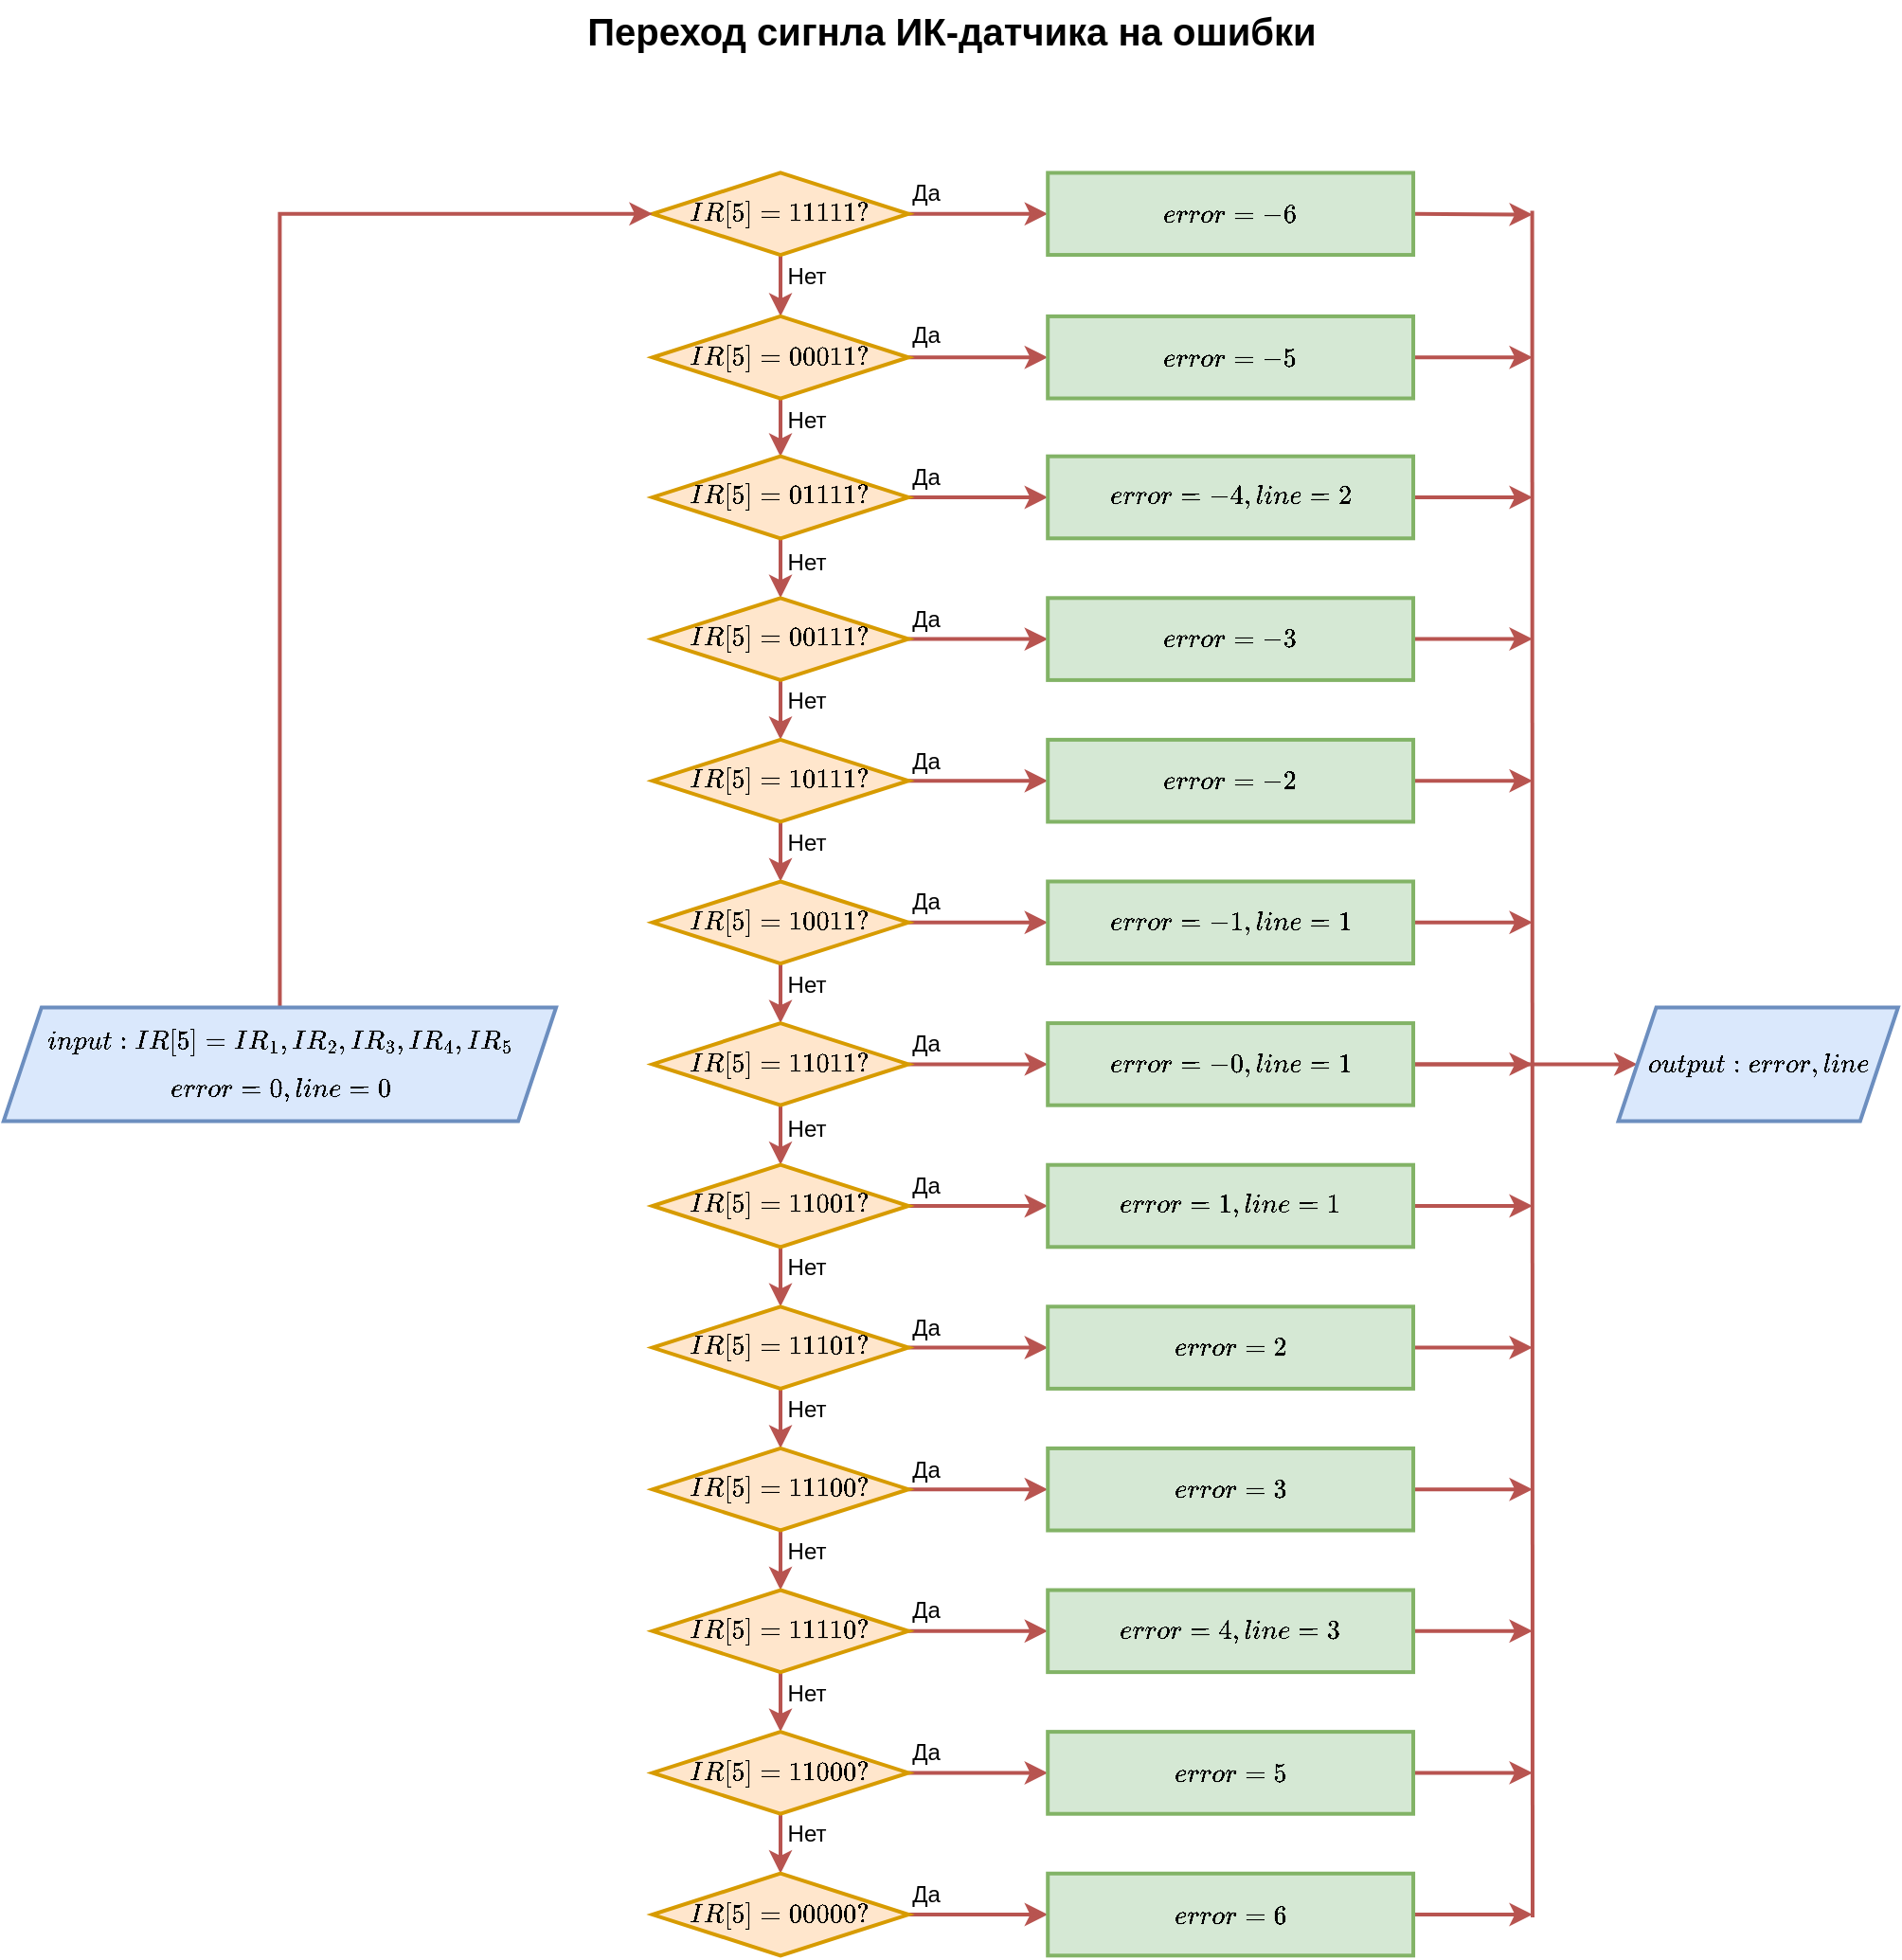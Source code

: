 <mxfile version="21.1.2" type="device">
  <diagram name="Page-1" id="Cj-V_x_v1ogrPbI0qBQC">
    <mxGraphModel dx="1337" dy="768" grid="1" gridSize="3.937" guides="1" tooltips="1" connect="1" arrows="1" fold="1" page="1" pageScale="1" pageWidth="1169" pageHeight="1654" background="none" math="1" shadow="0">
      <root>
        <mxCell id="0" />
        <mxCell id="1" parent="0" />
        <mxCell id="ucsHSLPVd7NUe8TGbWq1-5" value="Переход сигнла ИК-датчика на ошибки" style="text;html=1;strokeColor=none;fillColor=none;align=center;verticalAlign=middle;whiteSpace=wrap;rounded=0;fontSize=20;fontStyle=1" vertex="1" parent="1">
          <mxGeometry x="338.58" y="82.68" width="457" height="30" as="geometry" />
        </mxCell>
        <mxCell id="ucsHSLPVd7NUe8TGbWq1-34" style="edgeStyle=none;rounded=0;orthogonalLoop=1;jettySize=auto;html=1;exitX=1;exitY=0.5;exitDx=0;exitDy=0;entryX=0;entryY=0.5;entryDx=0;entryDy=0;strokeWidth=2;fillColor=#f8cecc;strokeColor=#b85450;" edge="1" parent="1" source="ucsHSLPVd7NUe8TGbWq1-6" target="ucsHSLPVd7NUe8TGbWq1-20">
          <mxGeometry relative="1" as="geometry" />
        </mxCell>
        <mxCell id="ucsHSLPVd7NUe8TGbWq1-65" style="edgeStyle=orthogonalEdgeStyle;rounded=0;orthogonalLoop=1;jettySize=auto;html=1;exitX=0.5;exitY=1;exitDx=0;exitDy=0;entryX=0.5;entryY=0;entryDx=0;entryDy=0;strokeWidth=2;fillColor=#f8cecc;strokeColor=#b85450;" edge="1" parent="1" source="ucsHSLPVd7NUe8TGbWq1-6" target="ucsHSLPVd7NUe8TGbWq1-7">
          <mxGeometry relative="1" as="geometry" />
        </mxCell>
        <mxCell id="ucsHSLPVd7NUe8TGbWq1-6" value="$$IR[5]=11111?$$" style="rhombus;whiteSpace=wrap;html=1;strokeWidth=2;fillColor=#ffe6cc;strokeColor=#d79b00;" vertex="1" parent="1">
          <mxGeometry x="409.45" y="173.23" width="135.12" height="43.3" as="geometry" />
        </mxCell>
        <mxCell id="ucsHSLPVd7NUe8TGbWq1-35" style="edgeStyle=none;rounded=0;orthogonalLoop=1;jettySize=auto;html=1;exitX=1;exitY=0.5;exitDx=0;exitDy=0;entryX=0;entryY=0.5;entryDx=0;entryDy=0;strokeWidth=2;fillColor=#f8cecc;strokeColor=#b85450;" edge="1" parent="1" source="ucsHSLPVd7NUe8TGbWq1-7" target="ucsHSLPVd7NUe8TGbWq1-21">
          <mxGeometry relative="1" as="geometry" />
        </mxCell>
        <mxCell id="ucsHSLPVd7NUe8TGbWq1-66" style="edgeStyle=orthogonalEdgeStyle;rounded=0;orthogonalLoop=1;jettySize=auto;html=1;exitX=0.5;exitY=1;exitDx=0;exitDy=0;strokeWidth=2;fillColor=#f8cecc;strokeColor=#b85450;" edge="1" parent="1" source="ucsHSLPVd7NUe8TGbWq1-7">
          <mxGeometry relative="1" as="geometry">
            <mxPoint x="477" y="323" as="targetPoint" />
          </mxGeometry>
        </mxCell>
        <mxCell id="ucsHSLPVd7NUe8TGbWq1-7" value="$$IR[5]=00011?$$" style="rhombus;whiteSpace=wrap;html=1;strokeWidth=2;fillColor=#ffe6cc;strokeColor=#d79b00;" vertex="1" parent="1">
          <mxGeometry x="409.45" y="248.97" width="135.12" height="43.3" as="geometry" />
        </mxCell>
        <mxCell id="ucsHSLPVd7NUe8TGbWq1-36" style="edgeStyle=none;rounded=0;orthogonalLoop=1;jettySize=auto;html=1;exitX=1;exitY=0.5;exitDx=0;exitDy=0;entryX=0;entryY=0.5;entryDx=0;entryDy=0;strokeWidth=2;fillColor=#f8cecc;strokeColor=#b85450;" edge="1" parent="1" source="ucsHSLPVd7NUe8TGbWq1-8" target="ucsHSLPVd7NUe8TGbWq1-22">
          <mxGeometry relative="1" as="geometry" />
        </mxCell>
        <mxCell id="ucsHSLPVd7NUe8TGbWq1-67" style="edgeStyle=orthogonalEdgeStyle;rounded=0;orthogonalLoop=1;jettySize=auto;html=1;exitX=0.5;exitY=1;exitDx=0;exitDy=0;entryX=0.5;entryY=0;entryDx=0;entryDy=0;strokeWidth=2;fillColor=#f8cecc;strokeColor=#b85450;" edge="1" parent="1" source="ucsHSLPVd7NUe8TGbWq1-8" target="ucsHSLPVd7NUe8TGbWq1-9">
          <mxGeometry relative="1" as="geometry" />
        </mxCell>
        <mxCell id="ucsHSLPVd7NUe8TGbWq1-8" value="$$IR[5]=01111?$$" style="rhombus;whiteSpace=wrap;html=1;strokeWidth=2;fillColor=#ffe6cc;strokeColor=#d79b00;" vertex="1" parent="1">
          <mxGeometry x="409.45" y="322.83" width="135.12" height="43.31" as="geometry" />
        </mxCell>
        <mxCell id="ucsHSLPVd7NUe8TGbWq1-37" style="edgeStyle=none;rounded=0;orthogonalLoop=1;jettySize=auto;html=1;exitX=1;exitY=0.5;exitDx=0;exitDy=0;entryX=0;entryY=0.5;entryDx=0;entryDy=0;strokeWidth=2;fillColor=#f8cecc;strokeColor=#b85450;" edge="1" parent="1" source="ucsHSLPVd7NUe8TGbWq1-9" target="ucsHSLPVd7NUe8TGbWq1-23">
          <mxGeometry relative="1" as="geometry" />
        </mxCell>
        <mxCell id="ucsHSLPVd7NUe8TGbWq1-68" style="edgeStyle=orthogonalEdgeStyle;rounded=0;orthogonalLoop=1;jettySize=auto;html=1;exitX=0.5;exitY=1;exitDx=0;exitDy=0;entryX=0.5;entryY=0;entryDx=0;entryDy=0;strokeWidth=2;fillColor=#f8cecc;strokeColor=#b85450;" edge="1" parent="1" source="ucsHSLPVd7NUe8TGbWq1-9" target="ucsHSLPVd7NUe8TGbWq1-10">
          <mxGeometry relative="1" as="geometry" />
        </mxCell>
        <mxCell id="ucsHSLPVd7NUe8TGbWq1-9" value="$$IR[5]=00111?$$" style="rhombus;whiteSpace=wrap;html=1;strokeWidth=2;fillColor=#ffe6cc;strokeColor=#d79b00;" vertex="1" parent="1">
          <mxGeometry x="409.45" y="397.64" width="135.12" height="43.31" as="geometry" />
        </mxCell>
        <mxCell id="ucsHSLPVd7NUe8TGbWq1-38" style="edgeStyle=none;rounded=0;orthogonalLoop=1;jettySize=auto;html=1;exitX=1;exitY=0.5;exitDx=0;exitDy=0;entryX=0;entryY=0.5;entryDx=0;entryDy=0;strokeWidth=2;fillColor=#f8cecc;strokeColor=#b85450;" edge="1" parent="1" source="ucsHSLPVd7NUe8TGbWq1-10" target="ucsHSLPVd7NUe8TGbWq1-24">
          <mxGeometry relative="1" as="geometry" />
        </mxCell>
        <mxCell id="ucsHSLPVd7NUe8TGbWq1-69" style="edgeStyle=orthogonalEdgeStyle;rounded=0;orthogonalLoop=1;jettySize=auto;html=1;exitX=0.5;exitY=1;exitDx=0;exitDy=0;entryX=0.5;entryY=0;entryDx=0;entryDy=0;strokeWidth=2;fillColor=#f8cecc;strokeColor=#b85450;" edge="1" parent="1" source="ucsHSLPVd7NUe8TGbWq1-10" target="ucsHSLPVd7NUe8TGbWq1-11">
          <mxGeometry relative="1" as="geometry" />
        </mxCell>
        <mxCell id="ucsHSLPVd7NUe8TGbWq1-10" value="$$IR[5]=10111?$$" style="rhombus;whiteSpace=wrap;html=1;strokeWidth=2;fillColor=#ffe6cc;strokeColor=#d79b00;" vertex="1" parent="1">
          <mxGeometry x="409.45" y="472.43" width="135.12" height="43.31" as="geometry" />
        </mxCell>
        <mxCell id="ucsHSLPVd7NUe8TGbWq1-39" style="edgeStyle=none;rounded=0;orthogonalLoop=1;jettySize=auto;html=1;exitX=1;exitY=0.5;exitDx=0;exitDy=0;entryX=0;entryY=0.5;entryDx=0;entryDy=0;strokeWidth=2;fillColor=#f8cecc;strokeColor=#b85450;" edge="1" parent="1" source="ucsHSLPVd7NUe8TGbWq1-11" target="ucsHSLPVd7NUe8TGbWq1-25">
          <mxGeometry relative="1" as="geometry" />
        </mxCell>
        <mxCell id="ucsHSLPVd7NUe8TGbWq1-70" style="edgeStyle=orthogonalEdgeStyle;rounded=0;orthogonalLoop=1;jettySize=auto;html=1;exitX=0.5;exitY=1;exitDx=0;exitDy=0;entryX=0.5;entryY=0;entryDx=0;entryDy=0;strokeWidth=2;fillColor=#f8cecc;strokeColor=#b85450;" edge="1" parent="1" source="ucsHSLPVd7NUe8TGbWq1-11" target="ucsHSLPVd7NUe8TGbWq1-13">
          <mxGeometry relative="1" as="geometry" />
        </mxCell>
        <mxCell id="ucsHSLPVd7NUe8TGbWq1-11" value="$$IR[5]=10011?$$" style="rhombus;whiteSpace=wrap;html=1;strokeWidth=2;fillColor=#ffe6cc;strokeColor=#d79b00;" vertex="1" parent="1">
          <mxGeometry x="409.45" y="547.24" width="135.12" height="43.3" as="geometry" />
        </mxCell>
        <mxCell id="ucsHSLPVd7NUe8TGbWq1-64" style="edgeStyle=orthogonalEdgeStyle;rounded=0;orthogonalLoop=1;jettySize=auto;html=1;exitX=0.5;exitY=0;exitDx=0;exitDy=0;entryX=0;entryY=0.5;entryDx=0;entryDy=0;strokeWidth=2;fillColor=#f8cecc;strokeColor=#b85450;" edge="1" parent="1" source="ucsHSLPVd7NUe8TGbWq1-12" target="ucsHSLPVd7NUe8TGbWq1-6">
          <mxGeometry relative="1" as="geometry" />
        </mxCell>
        <mxCell id="ucsHSLPVd7NUe8TGbWq1-12" value="&lt;p style=&quot;line-height: 100%;&quot;&gt;$$input:IR[5]={{IR_1,IR_2,IR_3,IR_4,IR_5}}$$$$error=0,line=0$$&lt;/p&gt;" style="shape=parallelogram;perimeter=parallelogramPerimeter;whiteSpace=wrap;html=1;fixedSize=1;fillColor=#dae8fc;strokeColor=#6c8ebf;strokeWidth=2;" vertex="1" parent="1">
          <mxGeometry x="66.93" y="613.69" width="291.61" height="60" as="geometry" />
        </mxCell>
        <mxCell id="ucsHSLPVd7NUe8TGbWq1-40" style="edgeStyle=none;rounded=0;orthogonalLoop=1;jettySize=auto;html=1;exitX=1;exitY=0.5;exitDx=0;exitDy=0;entryX=0;entryY=0.5;entryDx=0;entryDy=0;strokeWidth=2;fillColor=#f8cecc;strokeColor=#b85450;" edge="1" parent="1" source="ucsHSLPVd7NUe8TGbWq1-13" target="ucsHSLPVd7NUe8TGbWq1-26">
          <mxGeometry relative="1" as="geometry" />
        </mxCell>
        <mxCell id="ucsHSLPVd7NUe8TGbWq1-71" style="edgeStyle=orthogonalEdgeStyle;rounded=0;orthogonalLoop=1;jettySize=auto;html=1;exitX=0.5;exitY=1;exitDx=0;exitDy=0;entryX=0.5;entryY=0;entryDx=0;entryDy=0;strokeWidth=2;fillColor=#f8cecc;strokeColor=#b85450;" edge="1" parent="1" source="ucsHSLPVd7NUe8TGbWq1-13" target="ucsHSLPVd7NUe8TGbWq1-14">
          <mxGeometry relative="1" as="geometry" />
        </mxCell>
        <mxCell id="ucsHSLPVd7NUe8TGbWq1-13" value="$$IR[5]=11011?$$" style="rhombus;whiteSpace=wrap;html=1;strokeWidth=2;fillColor=#ffe6cc;strokeColor=#d79b00;" vertex="1" parent="1">
          <mxGeometry x="409.45" y="622.04" width="135.12" height="43.3" as="geometry" />
        </mxCell>
        <mxCell id="ucsHSLPVd7NUe8TGbWq1-41" style="edgeStyle=none;rounded=0;orthogonalLoop=1;jettySize=auto;html=1;exitX=1;exitY=0.5;exitDx=0;exitDy=0;entryX=0;entryY=0.5;entryDx=0;entryDy=0;strokeWidth=2;fillColor=#f8cecc;strokeColor=#b85450;" edge="1" parent="1" source="ucsHSLPVd7NUe8TGbWq1-14" target="ucsHSLPVd7NUe8TGbWq1-27">
          <mxGeometry relative="1" as="geometry" />
        </mxCell>
        <mxCell id="ucsHSLPVd7NUe8TGbWq1-72" style="edgeStyle=orthogonalEdgeStyle;rounded=0;orthogonalLoop=1;jettySize=auto;html=1;exitX=0.5;exitY=1;exitDx=0;exitDy=0;entryX=0.5;entryY=0;entryDx=0;entryDy=0;strokeWidth=2;fillColor=#f8cecc;strokeColor=#b85450;" edge="1" parent="1" source="ucsHSLPVd7NUe8TGbWq1-14" target="ucsHSLPVd7NUe8TGbWq1-15">
          <mxGeometry relative="1" as="geometry" />
        </mxCell>
        <mxCell id="ucsHSLPVd7NUe8TGbWq1-14" value="$$IR[5]=11001?$$" style="rhombus;whiteSpace=wrap;html=1;strokeWidth=2;fillColor=#ffe6cc;strokeColor=#d79b00;" vertex="1" parent="1">
          <mxGeometry x="409.45" y="696.84" width="135.12" height="43.31" as="geometry" />
        </mxCell>
        <mxCell id="ucsHSLPVd7NUe8TGbWq1-42" style="edgeStyle=none;rounded=0;orthogonalLoop=1;jettySize=auto;html=1;exitX=1;exitY=0.5;exitDx=0;exitDy=0;entryX=0;entryY=0.5;entryDx=0;entryDy=0;strokeWidth=2;fillColor=#f8cecc;strokeColor=#b85450;" edge="1" parent="1" source="ucsHSLPVd7NUe8TGbWq1-15" target="ucsHSLPVd7NUe8TGbWq1-28">
          <mxGeometry relative="1" as="geometry" />
        </mxCell>
        <mxCell id="ucsHSLPVd7NUe8TGbWq1-73" style="edgeStyle=orthogonalEdgeStyle;rounded=0;orthogonalLoop=1;jettySize=auto;html=1;exitX=0.5;exitY=1;exitDx=0;exitDy=0;entryX=0.5;entryY=0;entryDx=0;entryDy=0;strokeWidth=2;fillColor=#f8cecc;strokeColor=#b85450;" edge="1" parent="1" source="ucsHSLPVd7NUe8TGbWq1-15" target="ucsHSLPVd7NUe8TGbWq1-16">
          <mxGeometry relative="1" as="geometry" />
        </mxCell>
        <mxCell id="ucsHSLPVd7NUe8TGbWq1-15" value="$$IR[5]=11101?$$" style="rhombus;whiteSpace=wrap;html=1;strokeWidth=2;fillColor=#ffe6cc;strokeColor=#d79b00;" vertex="1" parent="1">
          <mxGeometry x="409.45" y="771.64" width="135.12" height="43.31" as="geometry" />
        </mxCell>
        <mxCell id="ucsHSLPVd7NUe8TGbWq1-43" style="edgeStyle=none;rounded=0;orthogonalLoop=1;jettySize=auto;html=1;exitX=1;exitY=0.5;exitDx=0;exitDy=0;entryX=0;entryY=0.5;entryDx=0;entryDy=0;strokeWidth=2;fillColor=#f8cecc;strokeColor=#b85450;" edge="1" parent="1" source="ucsHSLPVd7NUe8TGbWq1-16" target="ucsHSLPVd7NUe8TGbWq1-29">
          <mxGeometry relative="1" as="geometry" />
        </mxCell>
        <mxCell id="ucsHSLPVd7NUe8TGbWq1-74" style="edgeStyle=orthogonalEdgeStyle;rounded=0;orthogonalLoop=1;jettySize=auto;html=1;exitX=0.5;exitY=1;exitDx=0;exitDy=0;entryX=0.5;entryY=0;entryDx=0;entryDy=0;strokeWidth=2;fillColor=#f8cecc;strokeColor=#b85450;" edge="1" parent="1" source="ucsHSLPVd7NUe8TGbWq1-16" target="ucsHSLPVd7NUe8TGbWq1-17">
          <mxGeometry relative="1" as="geometry" />
        </mxCell>
        <mxCell id="ucsHSLPVd7NUe8TGbWq1-16" value="$$IR[5]=11100?$$" style="rhombus;whiteSpace=wrap;html=1;strokeWidth=2;fillColor=#ffe6cc;strokeColor=#d79b00;" vertex="1" parent="1">
          <mxGeometry x="409.45" y="846.44" width="135.12" height="43.31" as="geometry" />
        </mxCell>
        <mxCell id="ucsHSLPVd7NUe8TGbWq1-44" style="edgeStyle=none;rounded=0;orthogonalLoop=1;jettySize=auto;html=1;exitX=1;exitY=0.5;exitDx=0;exitDy=0;entryX=0;entryY=0.5;entryDx=0;entryDy=0;strokeWidth=2;fillColor=#f8cecc;strokeColor=#b85450;" edge="1" parent="1" source="ucsHSLPVd7NUe8TGbWq1-17" target="ucsHSLPVd7NUe8TGbWq1-30">
          <mxGeometry relative="1" as="geometry" />
        </mxCell>
        <mxCell id="ucsHSLPVd7NUe8TGbWq1-75" style="edgeStyle=orthogonalEdgeStyle;rounded=0;orthogonalLoop=1;jettySize=auto;html=1;exitX=0.5;exitY=1;exitDx=0;exitDy=0;entryX=0.5;entryY=0;entryDx=0;entryDy=0;strokeWidth=2;fillColor=#f8cecc;strokeColor=#b85450;" edge="1" parent="1" source="ucsHSLPVd7NUe8TGbWq1-17" target="ucsHSLPVd7NUe8TGbWq1-18">
          <mxGeometry relative="1" as="geometry" />
        </mxCell>
        <mxCell id="ucsHSLPVd7NUe8TGbWq1-17" value="$$IR[5]=11110?$$" style="rhombus;whiteSpace=wrap;html=1;strokeWidth=2;fillColor=#ffe6cc;strokeColor=#d79b00;" vertex="1" parent="1">
          <mxGeometry x="409.45" y="921.26" width="135.12" height="43.3" as="geometry" />
        </mxCell>
        <mxCell id="ucsHSLPVd7NUe8TGbWq1-45" style="edgeStyle=none;rounded=0;orthogonalLoop=1;jettySize=auto;html=1;exitX=1;exitY=0.5;exitDx=0;exitDy=0;entryX=0;entryY=0.5;entryDx=0;entryDy=0;strokeWidth=2;fillColor=#f8cecc;strokeColor=#b85450;" edge="1" parent="1" source="ucsHSLPVd7NUe8TGbWq1-18" target="ucsHSLPVd7NUe8TGbWq1-31">
          <mxGeometry relative="1" as="geometry" />
        </mxCell>
        <mxCell id="ucsHSLPVd7NUe8TGbWq1-76" style="edgeStyle=orthogonalEdgeStyle;rounded=0;orthogonalLoop=1;jettySize=auto;html=1;exitX=0.5;exitY=1;exitDx=0;exitDy=0;entryX=0.5;entryY=0;entryDx=0;entryDy=0;strokeWidth=2;fillColor=#f8cecc;strokeColor=#b85450;" edge="1" parent="1" source="ucsHSLPVd7NUe8TGbWq1-18" target="ucsHSLPVd7NUe8TGbWq1-19">
          <mxGeometry relative="1" as="geometry" />
        </mxCell>
        <mxCell id="ucsHSLPVd7NUe8TGbWq1-18" value="$$IR[5]=11000?$$" style="rhombus;whiteSpace=wrap;html=1;strokeWidth=2;fillColor=#ffe6cc;strokeColor=#d79b00;" vertex="1" parent="1">
          <mxGeometry x="409.45" y="996.06" width="135.12" height="43.31" as="geometry" />
        </mxCell>
        <mxCell id="ucsHSLPVd7NUe8TGbWq1-46" style="edgeStyle=none;rounded=0;orthogonalLoop=1;jettySize=auto;html=1;exitX=1;exitY=0.5;exitDx=0;exitDy=0;entryX=0;entryY=0.5;entryDx=0;entryDy=0;strokeWidth=2;fillColor=#f8cecc;strokeColor=#b85450;" edge="1" parent="1" source="ucsHSLPVd7NUe8TGbWq1-19" target="ucsHSLPVd7NUe8TGbWq1-32">
          <mxGeometry relative="1" as="geometry" />
        </mxCell>
        <mxCell id="ucsHSLPVd7NUe8TGbWq1-19" value="$$IR[5]=00000?$$" style="rhombus;whiteSpace=wrap;html=1;strokeWidth=2;fillColor=#ffe6cc;strokeColor=#d79b00;" vertex="1" parent="1">
          <mxGeometry x="409.45" y="1070.86" width="135.12" height="43.31" as="geometry" />
        </mxCell>
        <mxCell id="ucsHSLPVd7NUe8TGbWq1-49" style="edgeStyle=none;rounded=0;orthogonalLoop=1;jettySize=auto;html=1;exitX=1;exitY=0.5;exitDx=0;exitDy=0;strokeWidth=2;fillColor=#f8cecc;strokeColor=#b85450;" edge="1" parent="1" source="ucsHSLPVd7NUe8TGbWq1-20">
          <mxGeometry relative="1" as="geometry">
            <mxPoint x="874.019" y="195.25" as="targetPoint" />
          </mxGeometry>
        </mxCell>
        <mxCell id="ucsHSLPVd7NUe8TGbWq1-20" value="$$error=-6$$" style="rounded=0;whiteSpace=wrap;html=1;fillColor=#d5e8d4;strokeColor=#82b366;strokeWidth=2;" vertex="1" parent="1">
          <mxGeometry x="618.11" y="173.23" width="192.92" height="43.3" as="geometry" />
        </mxCell>
        <mxCell id="ucsHSLPVd7NUe8TGbWq1-50" style="edgeStyle=none;rounded=0;orthogonalLoop=1;jettySize=auto;html=1;exitX=1;exitY=0.5;exitDx=0;exitDy=0;strokeWidth=2;fillColor=#f8cecc;strokeColor=#b85450;" edge="1" parent="1" source="ucsHSLPVd7NUe8TGbWq1-21">
          <mxGeometry relative="1" as="geometry">
            <mxPoint x="874.019" y="270.583" as="targetPoint" />
          </mxGeometry>
        </mxCell>
        <mxCell id="ucsHSLPVd7NUe8TGbWq1-21" value="$$error=-5$$" style="rounded=0;whiteSpace=wrap;html=1;fillColor=#d5e8d4;strokeColor=#82b366;strokeWidth=2;" vertex="1" parent="1">
          <mxGeometry x="618.107" y="248.967" width="192.92" height="43.3" as="geometry" />
        </mxCell>
        <mxCell id="ucsHSLPVd7NUe8TGbWq1-51" style="edgeStyle=none;rounded=0;orthogonalLoop=1;jettySize=auto;html=1;exitX=1;exitY=0.5;exitDx=0;exitDy=0;strokeWidth=2;fillColor=#f8cecc;strokeColor=#b85450;" edge="1" parent="1" source="ucsHSLPVd7NUe8TGbWq1-22">
          <mxGeometry relative="1" as="geometry">
            <mxPoint x="874.019" y="344.472" as="targetPoint" />
          </mxGeometry>
        </mxCell>
        <mxCell id="ucsHSLPVd7NUe8TGbWq1-22" value="$$error=-4, line=2$$" style="rounded=0;whiteSpace=wrap;html=1;fillColor=#d5e8d4;strokeColor=#82b366;strokeWidth=2;" vertex="1" parent="1">
          <mxGeometry x="618.104" y="322.844" width="192.92" height="43.3" as="geometry" />
        </mxCell>
        <mxCell id="ucsHSLPVd7NUe8TGbWq1-52" style="edgeStyle=none;rounded=0;orthogonalLoop=1;jettySize=auto;html=1;exitX=1;exitY=0.5;exitDx=0;exitDy=0;strokeWidth=2;fillColor=#f8cecc;strokeColor=#b85450;" edge="1" parent="1" source="ucsHSLPVd7NUe8TGbWq1-23">
          <mxGeometry relative="1" as="geometry">
            <mxPoint x="874.019" y="419.25" as="targetPoint" />
          </mxGeometry>
        </mxCell>
        <mxCell id="ucsHSLPVd7NUe8TGbWq1-23" value="$$error=-3$$" style="rounded=0;whiteSpace=wrap;html=1;fillColor=#d5e8d4;strokeColor=#82b366;strokeWidth=2;" vertex="1" parent="1">
          <mxGeometry x="618.101" y="397.651" width="192.92" height="43.3" as="geometry" />
        </mxCell>
        <mxCell id="ucsHSLPVd7NUe8TGbWq1-53" style="edgeStyle=none;rounded=0;orthogonalLoop=1;jettySize=auto;html=1;exitX=1;exitY=0.5;exitDx=0;exitDy=0;strokeWidth=2;fillColor=#f8cecc;strokeColor=#b85450;" edge="1" parent="1" source="ucsHSLPVd7NUe8TGbWq1-24">
          <mxGeometry relative="1" as="geometry">
            <mxPoint x="874.019" y="494.139" as="targetPoint" />
          </mxGeometry>
        </mxCell>
        <mxCell id="ucsHSLPVd7NUe8TGbWq1-24" value="$$error=-2$$" style="rounded=0;whiteSpace=wrap;html=1;fillColor=#d5e8d4;strokeColor=#82b366;strokeWidth=2;" vertex="1" parent="1">
          <mxGeometry x="618.108" y="472.438" width="192.92" height="43.3" as="geometry" />
        </mxCell>
        <mxCell id="ucsHSLPVd7NUe8TGbWq1-54" style="edgeStyle=none;rounded=0;orthogonalLoop=1;jettySize=auto;html=1;exitX=1;exitY=0.5;exitDx=0;exitDy=0;strokeWidth=2;fillColor=#f8cecc;strokeColor=#b85450;" edge="1" parent="1" source="ucsHSLPVd7NUe8TGbWq1-25">
          <mxGeometry relative="1" as="geometry">
            <mxPoint x="874.019" y="568.917" as="targetPoint" />
          </mxGeometry>
        </mxCell>
        <mxCell id="ucsHSLPVd7NUe8TGbWq1-25" value="$$error=-1, line=1$$" style="rounded=0;whiteSpace=wrap;html=1;fillColor=#d5e8d4;strokeColor=#82b366;strokeWidth=2;" vertex="1" parent="1">
          <mxGeometry x="618.105" y="547.245" width="192.92" height="43.3" as="geometry" />
        </mxCell>
        <mxCell id="ucsHSLPVd7NUe8TGbWq1-47" style="edgeStyle=none;rounded=0;orthogonalLoop=1;jettySize=auto;html=1;exitX=1;exitY=0.5;exitDx=0;exitDy=0;entryX=0;entryY=0.5;entryDx=0;entryDy=0;strokeWidth=2;fillColor=#f8cecc;strokeColor=#b85450;" edge="1" parent="1" source="ucsHSLPVd7NUe8TGbWq1-26" target="ucsHSLPVd7NUe8TGbWq1-106">
          <mxGeometry relative="1" as="geometry">
            <mxPoint x="929.14" y="643.695" as="targetPoint" />
          </mxGeometry>
        </mxCell>
        <mxCell id="ucsHSLPVd7NUe8TGbWq1-55" style="edgeStyle=none;rounded=0;orthogonalLoop=1;jettySize=auto;html=1;exitX=1;exitY=0.5;exitDx=0;exitDy=0;strokeWidth=2;fillColor=#f8cecc;strokeColor=#b85450;" edge="1" parent="1" source="ucsHSLPVd7NUe8TGbWq1-26">
          <mxGeometry relative="1" as="geometry">
            <mxPoint x="874.019" y="643.694" as="targetPoint" />
          </mxGeometry>
        </mxCell>
        <mxCell id="ucsHSLPVd7NUe8TGbWq1-26" value="$$error=-0, line=1$$" style="rounded=0;whiteSpace=wrap;html=1;fillColor=#d5e8d4;strokeColor=#82b366;strokeWidth=2;" vertex="1" parent="1">
          <mxGeometry x="618.102" y="622.042" width="192.92" height="43.3" as="geometry" />
        </mxCell>
        <mxCell id="ucsHSLPVd7NUe8TGbWq1-56" style="edgeStyle=none;rounded=0;orthogonalLoop=1;jettySize=auto;html=1;exitX=1;exitY=0.5;exitDx=0;exitDy=0;strokeWidth=2;fillColor=#f8cecc;strokeColor=#b85450;" edge="1" parent="1" source="ucsHSLPVd7NUe8TGbWq1-27">
          <mxGeometry relative="1" as="geometry">
            <mxPoint x="874.019" y="718.472" as="targetPoint" />
          </mxGeometry>
        </mxCell>
        <mxCell id="ucsHSLPVd7NUe8TGbWq1-27" value="$$error=1, line=1$$" style="rounded=0;whiteSpace=wrap;html=1;fillColor=#d5e8d4;strokeColor=#82b366;strokeWidth=2;" vertex="1" parent="1">
          <mxGeometry x="618.099" y="696.849" width="192.92" height="43.3" as="geometry" />
        </mxCell>
        <mxCell id="ucsHSLPVd7NUe8TGbWq1-57" style="edgeStyle=none;rounded=0;orthogonalLoop=1;jettySize=auto;html=1;exitX=1;exitY=0.5;exitDx=0;exitDy=0;strokeWidth=2;fillColor=#f8cecc;strokeColor=#b85450;" edge="1" parent="1" source="ucsHSLPVd7NUe8TGbWq1-28">
          <mxGeometry relative="1" as="geometry">
            <mxPoint x="874.019" y="793.25" as="targetPoint" />
          </mxGeometry>
        </mxCell>
        <mxCell id="ucsHSLPVd7NUe8TGbWq1-28" value="$$error=2$$" style="rounded=0;whiteSpace=wrap;html=1;fillColor=#d5e8d4;strokeColor=#82b366;strokeWidth=2;" vertex="1" parent="1">
          <mxGeometry x="618.096" y="771.646" width="192.92" height="43.3" as="geometry" />
        </mxCell>
        <mxCell id="ucsHSLPVd7NUe8TGbWq1-58" style="edgeStyle=none;rounded=0;orthogonalLoop=1;jettySize=auto;html=1;exitX=1;exitY=0.5;exitDx=0;exitDy=0;strokeWidth=2;fillColor=#f8cecc;strokeColor=#b85450;" edge="1" parent="1" source="ucsHSLPVd7NUe8TGbWq1-29">
          <mxGeometry relative="1" as="geometry">
            <mxPoint x="874.019" y="868.139" as="targetPoint" />
          </mxGeometry>
        </mxCell>
        <mxCell id="ucsHSLPVd7NUe8TGbWq1-29" value="$$error=3$$" style="rounded=0;whiteSpace=wrap;html=1;fillColor=#d5e8d4;strokeColor=#82b366;strokeWidth=2;" vertex="1" parent="1">
          <mxGeometry x="618.113" y="846.453" width="192.92" height="43.3" as="geometry" />
        </mxCell>
        <mxCell id="ucsHSLPVd7NUe8TGbWq1-59" style="edgeStyle=none;rounded=0;orthogonalLoop=1;jettySize=auto;html=1;exitX=1;exitY=0.5;exitDx=0;exitDy=0;strokeWidth=2;fillColor=#f8cecc;strokeColor=#b85450;" edge="1" parent="1" source="ucsHSLPVd7NUe8TGbWq1-30">
          <mxGeometry relative="1" as="geometry">
            <mxPoint x="874.019" y="942.917" as="targetPoint" />
          </mxGeometry>
        </mxCell>
        <mxCell id="ucsHSLPVd7NUe8TGbWq1-30" value="$$error=4, line=3$$" style="rounded=0;whiteSpace=wrap;html=1;fillColor=#d5e8d4;strokeColor=#82b366;strokeWidth=2;" vertex="1" parent="1">
          <mxGeometry x="618.1" y="921.26" width="192.92" height="43.3" as="geometry" />
        </mxCell>
        <mxCell id="ucsHSLPVd7NUe8TGbWq1-60" style="edgeStyle=none;rounded=0;orthogonalLoop=1;jettySize=auto;html=1;exitX=1;exitY=0.5;exitDx=0;exitDy=0;strokeWidth=2;fillColor=#f8cecc;strokeColor=#b85450;" edge="1" parent="1" source="ucsHSLPVd7NUe8TGbWq1-31">
          <mxGeometry relative="1" as="geometry">
            <mxPoint x="874.019" y="1017.694" as="targetPoint" />
          </mxGeometry>
        </mxCell>
        <mxCell id="ucsHSLPVd7NUe8TGbWq1-31" value="$$error=5$$" style="rounded=0;whiteSpace=wrap;html=1;fillColor=#d5e8d4;strokeColor=#82b366;strokeWidth=2;" vertex="1" parent="1">
          <mxGeometry x="618.097" y="996.057" width="192.92" height="43.3" as="geometry" />
        </mxCell>
        <mxCell id="ucsHSLPVd7NUe8TGbWq1-61" style="edgeStyle=none;rounded=0;orthogonalLoop=1;jettySize=auto;html=1;exitX=1;exitY=0.5;exitDx=0;exitDy=0;strokeWidth=2;fillColor=#f8cecc;strokeColor=#b85450;" edge="1" parent="1" source="ucsHSLPVd7NUe8TGbWq1-32">
          <mxGeometry relative="1" as="geometry">
            <mxPoint x="874.019" y="1092.472" as="targetPoint" />
          </mxGeometry>
        </mxCell>
        <mxCell id="ucsHSLPVd7NUe8TGbWq1-32" value="$$error=6$$" style="rounded=0;whiteSpace=wrap;html=1;fillColor=#d5e8d4;strokeColor=#82b366;strokeWidth=2;" vertex="1" parent="1">
          <mxGeometry x="618.114" y="1070.864" width="192.92" height="43.3" as="geometry" />
        </mxCell>
        <mxCell id="ucsHSLPVd7NUe8TGbWq1-48" value="" style="endArrow=none;html=1;rounded=0;strokeWidth=2;fillColor=#f8cecc;strokeColor=#b85450;" edge="1" parent="1">
          <mxGeometry width="50" height="50" relative="1" as="geometry">
            <mxPoint x="874" y="1094" as="sourcePoint" />
            <mxPoint x="873.8" y="193.25" as="targetPoint" />
          </mxGeometry>
        </mxCell>
        <mxCell id="ucsHSLPVd7NUe8TGbWq1-77" value="Да" style="text;html=1;align=center;verticalAlign=middle;whiteSpace=wrap;rounded=0;strokeWidth=2;" vertex="1" parent="1">
          <mxGeometry x="523.62" y="169.29" width="60" height="30" as="geometry" />
        </mxCell>
        <mxCell id="ucsHSLPVd7NUe8TGbWq1-78" value="Да" style="text;html=1;align=center;verticalAlign=middle;whiteSpace=wrap;rounded=0;strokeWidth=2;" vertex="1" parent="1">
          <mxGeometry x="523.617" y="244.097" width="60" height="30" as="geometry" />
        </mxCell>
        <mxCell id="ucsHSLPVd7NUe8TGbWq1-79" value="Да" style="text;html=1;align=center;verticalAlign=middle;whiteSpace=wrap;rounded=0;strokeWidth=2;" vertex="1" parent="1">
          <mxGeometry x="523.624" y="318.894" width="60" height="30" as="geometry" />
        </mxCell>
        <mxCell id="ucsHSLPVd7NUe8TGbWq1-80" value="Да" style="text;html=1;align=center;verticalAlign=middle;whiteSpace=wrap;rounded=0;strokeWidth=2;" vertex="1" parent="1">
          <mxGeometry x="523.621" y="393.701" width="60" height="30" as="geometry" />
        </mxCell>
        <mxCell id="ucsHSLPVd7NUe8TGbWq1-81" value="Да" style="text;html=1;align=center;verticalAlign=middle;whiteSpace=wrap;rounded=0;strokeWidth=2;" vertex="1" parent="1">
          <mxGeometry x="523.618" y="468.508" width="60" height="30" as="geometry" />
        </mxCell>
        <mxCell id="ucsHSLPVd7NUe8TGbWq1-82" value="Да" style="text;html=1;align=center;verticalAlign=middle;whiteSpace=wrap;rounded=0;strokeWidth=2;" vertex="1" parent="1">
          <mxGeometry x="523.625" y="543.305" width="60" height="30" as="geometry" />
        </mxCell>
        <mxCell id="ucsHSLPVd7NUe8TGbWq1-83" value="Да" style="text;html=1;align=center;verticalAlign=middle;whiteSpace=wrap;rounded=0;strokeWidth=2;" vertex="1" parent="1">
          <mxGeometry x="523.612" y="618.112" width="60" height="30" as="geometry" />
        </mxCell>
        <mxCell id="ucsHSLPVd7NUe8TGbWq1-84" value="Да" style="text;html=1;align=center;verticalAlign=middle;whiteSpace=wrap;rounded=0;strokeWidth=2;" vertex="1" parent="1">
          <mxGeometry x="523.609" y="692.909" width="60" height="30" as="geometry" />
        </mxCell>
        <mxCell id="ucsHSLPVd7NUe8TGbWq1-85" value="Да" style="text;html=1;align=center;verticalAlign=middle;whiteSpace=wrap;rounded=0;strokeWidth=2;" vertex="1" parent="1">
          <mxGeometry x="523.606" y="767.716" width="60" height="30" as="geometry" />
        </mxCell>
        <mxCell id="ucsHSLPVd7NUe8TGbWq1-86" value="Да" style="text;html=1;align=center;verticalAlign=middle;whiteSpace=wrap;rounded=0;strokeWidth=2;" vertex="1" parent="1">
          <mxGeometry x="523.623" y="842.513" width="60" height="30" as="geometry" />
        </mxCell>
        <mxCell id="ucsHSLPVd7NUe8TGbWq1-87" value="Да" style="text;html=1;align=center;verticalAlign=middle;whiteSpace=wrap;rounded=0;strokeWidth=2;" vertex="1" parent="1">
          <mxGeometry x="523.61" y="917.32" width="60" height="30" as="geometry" />
        </mxCell>
        <mxCell id="ucsHSLPVd7NUe8TGbWq1-88" value="Да" style="text;html=1;align=center;verticalAlign=middle;whiteSpace=wrap;rounded=0;strokeWidth=2;" vertex="1" parent="1">
          <mxGeometry x="523.607" y="992.127" width="60" height="30" as="geometry" />
        </mxCell>
        <mxCell id="ucsHSLPVd7NUe8TGbWq1-90" value="Нет" style="text;html=1;align=center;verticalAlign=middle;whiteSpace=wrap;rounded=0;strokeWidth=2;" vertex="1" parent="1">
          <mxGeometry x="460.63" y="212.6" width="60" height="30" as="geometry" />
        </mxCell>
        <mxCell id="ucsHSLPVd7NUe8TGbWq1-91" value="Нет" style="text;html=1;align=center;verticalAlign=middle;whiteSpace=wrap;rounded=0;strokeWidth=2;" vertex="1" parent="1">
          <mxGeometry x="460.627" y="288.897" width="60" height="30" as="geometry" />
        </mxCell>
        <mxCell id="ucsHSLPVd7NUe8TGbWq1-92" value="Нет" style="text;html=1;align=center;verticalAlign=middle;whiteSpace=wrap;rounded=0;strokeWidth=2;" vertex="1" parent="1">
          <mxGeometry x="460.634" y="363.704" width="60" height="30" as="geometry" />
        </mxCell>
        <mxCell id="ucsHSLPVd7NUe8TGbWq1-93" value="Нет" style="text;html=1;align=center;verticalAlign=middle;whiteSpace=wrap;rounded=0;strokeWidth=2;" vertex="1" parent="1">
          <mxGeometry x="460.624" y="437.004" width="60" height="30" as="geometry" />
        </mxCell>
        <mxCell id="ucsHSLPVd7NUe8TGbWq1-94" value="Нет" style="text;html=1;align=center;verticalAlign=middle;whiteSpace=wrap;rounded=0;strokeWidth=2;" vertex="1" parent="1">
          <mxGeometry x="460.621" y="511.811" width="60" height="30" as="geometry" />
        </mxCell>
        <mxCell id="ucsHSLPVd7NUe8TGbWq1-95" value="Нет" style="text;html=1;align=center;verticalAlign=middle;whiteSpace=wrap;rounded=0;strokeWidth=2;" vertex="1" parent="1">
          <mxGeometry x="460.638" y="586.608" width="60" height="30" as="geometry" />
        </mxCell>
        <mxCell id="ucsHSLPVd7NUe8TGbWq1-97" value="Нет" style="text;html=1;align=center;verticalAlign=middle;whiteSpace=wrap;rounded=0;strokeWidth=2;" vertex="1" parent="1">
          <mxGeometry x="460.625" y="662.905" width="60" height="30" as="geometry" />
        </mxCell>
        <mxCell id="ucsHSLPVd7NUe8TGbWq1-98" value="Нет" style="text;html=1;align=center;verticalAlign=middle;whiteSpace=wrap;rounded=0;strokeWidth=2;" vertex="1" parent="1">
          <mxGeometry x="460.642" y="736.222" width="60" height="30" as="geometry" />
        </mxCell>
        <mxCell id="ucsHSLPVd7NUe8TGbWq1-99" value="Нет" style="text;html=1;align=center;verticalAlign=middle;whiteSpace=wrap;rounded=0;strokeWidth=2;" vertex="1" parent="1">
          <mxGeometry x="460.619" y="811.019" width="60" height="30" as="geometry" />
        </mxCell>
        <mxCell id="ucsHSLPVd7NUe8TGbWq1-100" value="Нет" style="text;html=1;align=center;verticalAlign=middle;whiteSpace=wrap;rounded=0;strokeWidth=2;" vertex="1" parent="1">
          <mxGeometry x="460.646" y="885.826" width="60" height="30" as="geometry" />
        </mxCell>
        <mxCell id="ucsHSLPVd7NUe8TGbWq1-101" value="Нет" style="text;html=1;align=center;verticalAlign=middle;whiteSpace=wrap;rounded=0;strokeWidth=2;" vertex="1" parent="1">
          <mxGeometry x="460.643" y="960.623" width="60" height="30" as="geometry" />
        </mxCell>
        <mxCell id="ucsHSLPVd7NUe8TGbWq1-102" value="Нет" style="text;html=1;align=center;verticalAlign=middle;whiteSpace=wrap;rounded=0;strokeWidth=2;" vertex="1" parent="1">
          <mxGeometry x="460.65" y="1035.43" width="60" height="30" as="geometry" />
        </mxCell>
        <mxCell id="ucsHSLPVd7NUe8TGbWq1-105" value="Да" style="text;html=1;align=center;verticalAlign=middle;whiteSpace=wrap;rounded=0;strokeWidth=2;" vertex="1" parent="1">
          <mxGeometry x="523.604" y="1066.924" width="60" height="30" as="geometry" />
        </mxCell>
        <mxCell id="ucsHSLPVd7NUe8TGbWq1-106" value="$$output:error, line$$" style="shape=parallelogram;perimeter=parallelogramPerimeter;whiteSpace=wrap;html=1;fixedSize=1;fillColor=#dae8fc;strokeColor=#6c8ebf;strokeWidth=2;" vertex="1" parent="1">
          <mxGeometry x="919.29" y="613.69" width="147.64" height="60" as="geometry" />
        </mxCell>
      </root>
    </mxGraphModel>
  </diagram>
</mxfile>
